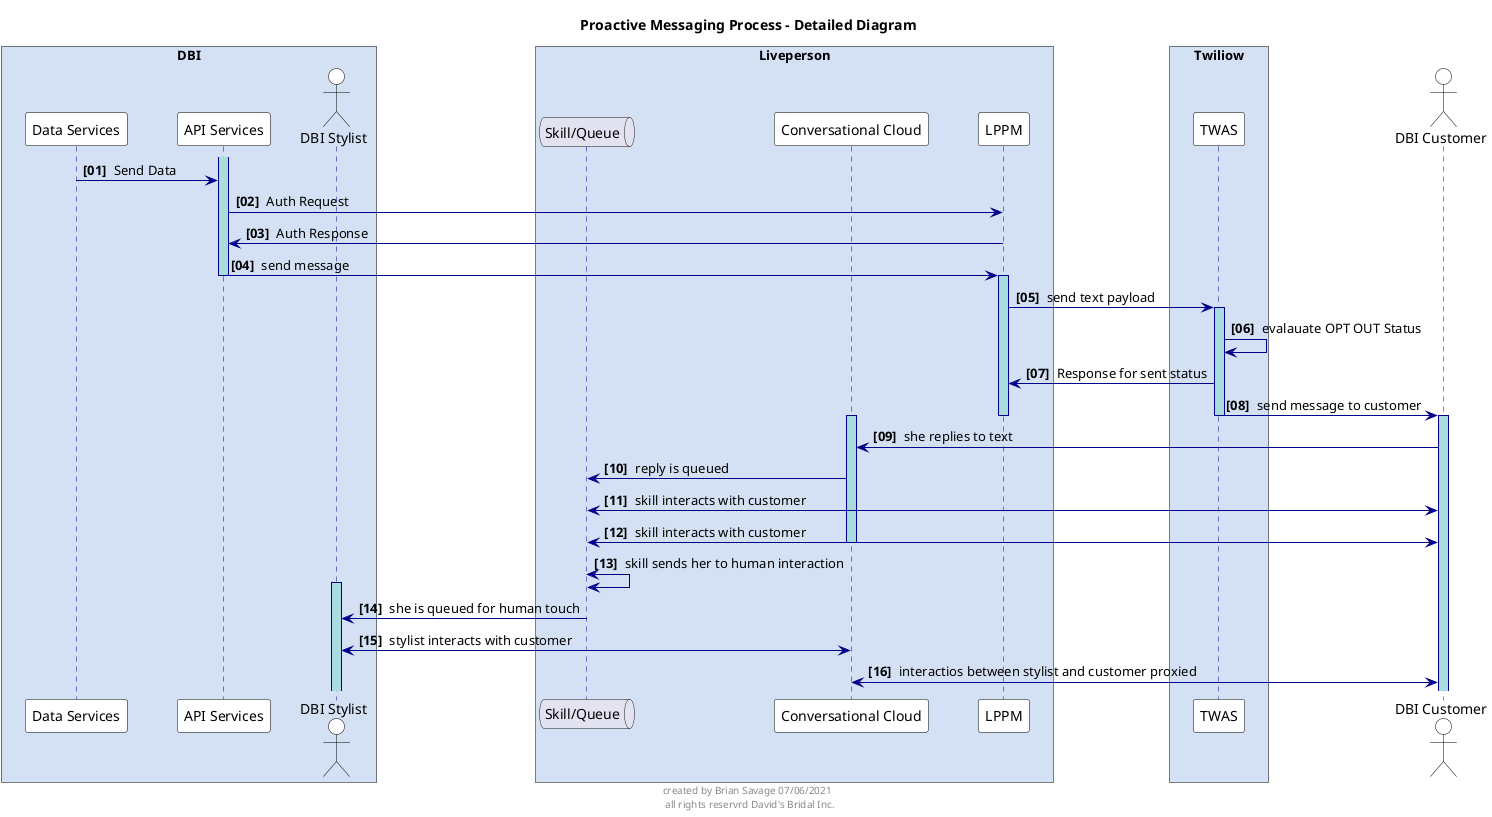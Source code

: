 @startuml

skinparam sequenceBoxBorderColor #black
skinparam NoteBorderColor #black

skinparam sequence {
    ArrowColor DarkBlue
    ActorBackgroundColor White
    ActorBorderColor black
    LifeLineBorderColor DarkBlue
    LifeLineBackgroundColor #A9DCDF
    BoxPadding 20
    ParticipantPadding 20
    ParticipantBorderColor Black
    ParticipantBackgroundColor White
}

autonumber "<b>[00] "
footer created by Brian Savage 07/06/2021 \n all rights reservrd David's Bridal Inc.

title Proactive Messaging Process - Detailed Diagram
box "DBI" #D4E1F5
participant "Data Services" as DBI_DATA
participant "API Services" as DBI_API
actor "DBI Stylist" as DBI_STY
end box

activate DBI_API

DBI_DATA -> DBI_API : Send Data
DBI_API -> LPPM : Auth Request
DBI_API <- LPPM : Auth Response
DBI_API -> LPPM : send message

deactivate DBI_API

box "Liveperson" #D4E1F5
queue "Skill/Queue" as LPQ
participant "Conversational Cloud" as LPCC

participant "Proactive Messaging API Service" as LPPM
end box

activate LPPM

LPPM -> TWAS : send text payload

box "Twiliow" #D4E1F5
participant "OPT OUT API Service" as TWAS
end box

activate TWAS

TWAS -> TWAS : evalauate OPT OUT Status
LPPM <- TWAS : Response for sent status


actor "DBI Customer" as DBI_CUS
TWAS -> DBI_CUS : send message to customer
deactivate TWAS
activate DBI_CUS

deactivate LPPM
activate LPCC

LPCC <- DBI_CUS : she replies to text



LPQ <- LPCC : reply is queued
LPQ <-> DBI_CUS : skill interacts with customer
LPQ <-> DBI_CUS : skill interacts with customer
deactivate LPCC

LPQ <-> LPQ : skill sends her to human interaction
deactivate LPCC

deactivate TWAS
activate DBI_STY

DBI_STY <- LPQ : she is queued for human touch


deactivate LPQ
deactivate LPQ


DBI_STY <-> LPCC : stylist interacts with customer
LPCC <-> DBI_CUS : interactios between stylist and customer proxied
deactivate LPQ
@enduml